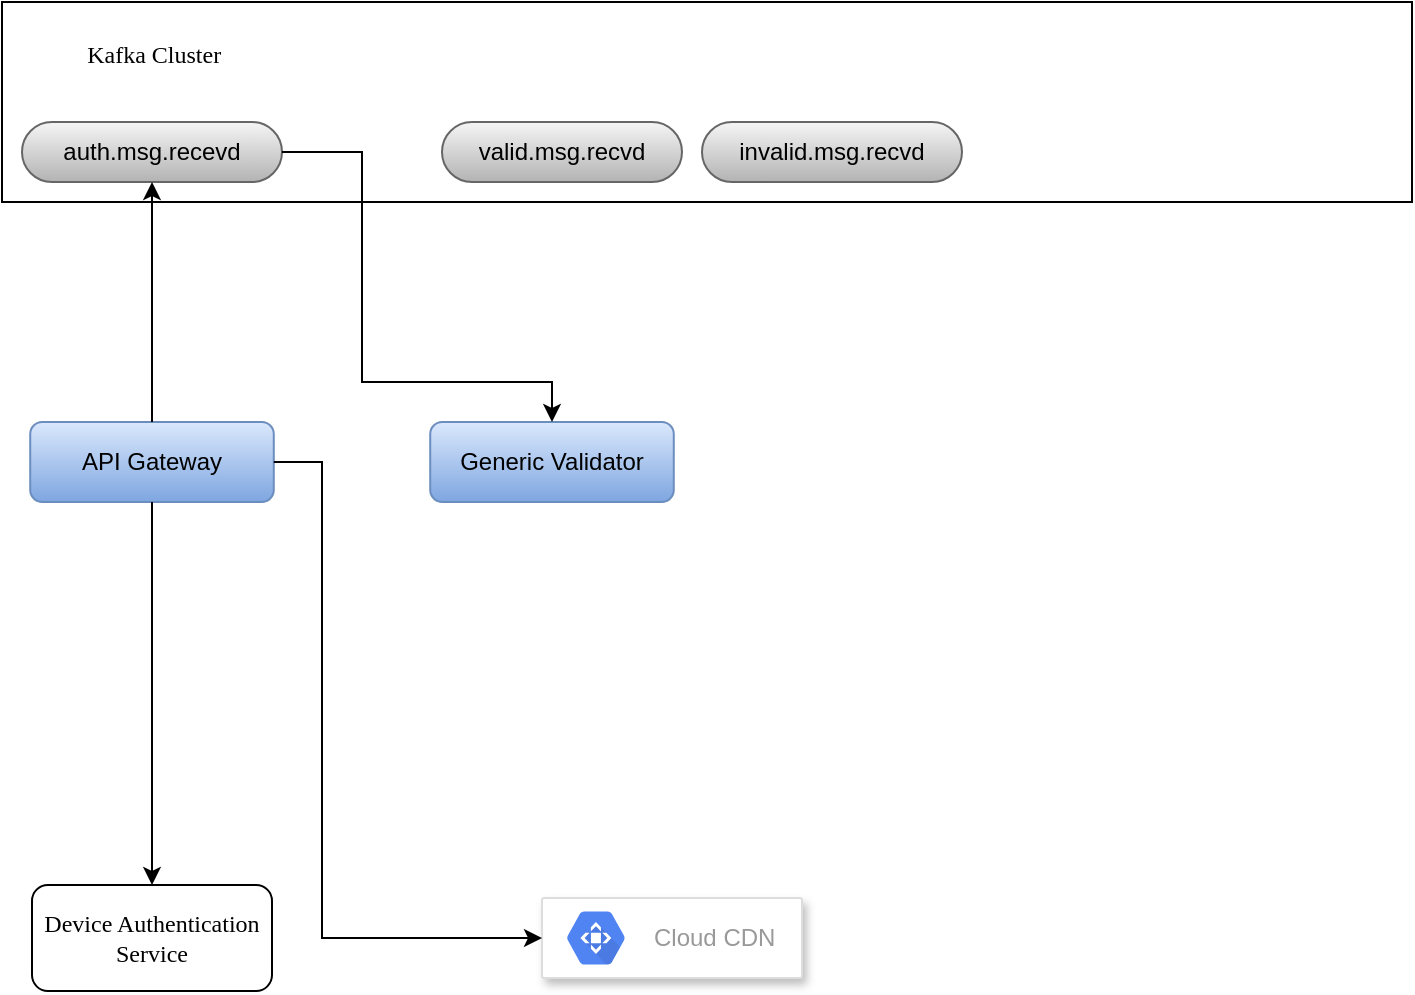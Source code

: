 <mxfile version="14.9.5" type="github" pages="2"><diagram id="2DMQRh_tjgX_4L5HRqkf" name="Page-1"><mxGraphModel dx="4825" dy="701" grid="1" gridSize="10" guides="1" tooltips="1" connect="1" arrows="1" fold="1" page="1" pageScale="1" pageWidth="850" pageHeight="1100" math="0" shadow="0"><root><mxCell id="0"/><mxCell id="1" parent="0"/><mxCell id="he5ctr_3XDEbDB4dP6HB-13" value="" style="group;gradientColor=#b3b3b3;fillColor=#f5f5f5;strokeColor=#666666;container=1;" vertex="1" connectable="0" parent="1"><mxGeometry x="-3280" y="190" width="705" height="100" as="geometry"/></mxCell><mxCell id="he5ctr_3XDEbDB4dP6HB-12" value="" style="rounded=0;whiteSpace=wrap;html=1;" vertex="1" parent="he5ctr_3XDEbDB4dP6HB-13"><mxGeometry width="705.0" height="100" as="geometry"/></mxCell><mxCell id="he5ctr_3XDEbDB4dP6HB-15" value="auth.msg.recevd" style="whiteSpace=wrap;html=1;rounded=1;arcSize=50;align=center;verticalAlign=middle;strokeWidth=1;autosize=1;spacing=4;treeFolding=1;treeMoving=1;newEdgeStyle={&quot;edgeStyle&quot;:&quot;entityRelationEdgeStyle&quot;,&quot;startArrow&quot;:&quot;none&quot;,&quot;endArrow&quot;:&quot;none&quot;,&quot;segment&quot;:10,&quot;curved&quot;:1};gradientColor=#b3b3b3;fillColor=#f5f5f5;strokeColor=#666666;" vertex="1" parent="he5ctr_3XDEbDB4dP6HB-13"><mxGeometry x="9.995" y="60" width="130" height="30" as="geometry"/></mxCell><mxCell id="he5ctr_3XDEbDB4dP6HB-10" value="Kafka Cluster" style="shape=image;verticalLabelPosition=middle;labelBackgroundColor=#ffffff;verticalAlign=middle;aspect=fixed;imageAspect=0;image=https://cdn.confluent.io/wp-content/uploads/kafka-icon-blue.jpg;labelPosition=right;align=left;fontFamily=Comic Sans MS;" vertex="1" parent="he5ctr_3XDEbDB4dP6HB-13"><mxGeometry x="10" y="10" width="30.61" height="30.61" as="geometry"/></mxCell><mxCell id="he5ctr_3XDEbDB4dP6HB-14" value="" style="group" vertex="1" connectable="0" parent="1"><mxGeometry x="-3270" y="390" width="130" height="50" as="geometry"/></mxCell><mxCell id="he5ctr_3XDEbDB4dP6HB-1" value="API Gateway" style="rounded=1;whiteSpace=wrap;html=1;gradientColor=#7ea6e0;fillColor=#dae8fc;strokeColor=#6c8ebf;" vertex="1" parent="he5ctr_3XDEbDB4dP6HB-14"><mxGeometry x="4.11" y="10" width="121.78" height="40" as="geometry"/></mxCell><mxCell id="he5ctr_3XDEbDB4dP6HB-7" value="" style="shape=image;verticalLabelPosition=bottom;labelBackgroundColor=#ffffff;verticalAlign=top;aspect=fixed;imageAspect=0;image=https://user-images.githubusercontent.com/33158051/103466606-760a4000-4d14-11eb-9941-2f3d00371471.png;" vertex="1" parent="he5ctr_3XDEbDB4dP6HB-14"><mxGeometry width="29.742" height="15.613" as="geometry"/></mxCell><mxCell id="he5ctr_3XDEbDB4dP6HB-17" value="valid.msg.recvd" style="whiteSpace=wrap;html=1;rounded=1;arcSize=50;align=center;verticalAlign=middle;strokeWidth=1;autosize=1;spacing=4;treeFolding=1;treeMoving=1;newEdgeStyle={&quot;edgeStyle&quot;:&quot;entityRelationEdgeStyle&quot;,&quot;startArrow&quot;:&quot;none&quot;,&quot;endArrow&quot;:&quot;none&quot;,&quot;segment&quot;:10,&quot;curved&quot;:1};gradientColor=#b3b3b3;fillColor=#f5f5f5;strokeColor=#666666;" vertex="1" parent="1"><mxGeometry x="-3060.005" y="250" width="120" height="30" as="geometry"/></mxCell><mxCell id="he5ctr_3XDEbDB4dP6HB-26" value="invalid.msg.recvd" style="whiteSpace=wrap;html=1;rounded=1;arcSize=50;align=center;verticalAlign=middle;strokeWidth=1;autosize=1;spacing=4;treeFolding=1;treeMoving=1;newEdgeStyle={&quot;edgeStyle&quot;:&quot;entityRelationEdgeStyle&quot;,&quot;startArrow&quot;:&quot;none&quot;,&quot;endArrow&quot;:&quot;none&quot;,&quot;segment&quot;:10,&quot;curved&quot;:1};gradientColor=#b3b3b3;fillColor=#f5f5f5;strokeColor=#666666;" vertex="1" parent="1"><mxGeometry x="-2930.005" y="250" width="130" height="30" as="geometry"/></mxCell><mxCell id="he5ctr_3XDEbDB4dP6HB-27" value="" style="group" vertex="1" connectable="0" parent="1"><mxGeometry x="-3070" y="390" width="130" height="50" as="geometry"/></mxCell><mxCell id="he5ctr_3XDEbDB4dP6HB-28" value="Generic Validator" style="rounded=1;whiteSpace=wrap;html=1;gradientColor=#7ea6e0;fillColor=#dae8fc;strokeColor=#6c8ebf;" vertex="1" parent="he5ctr_3XDEbDB4dP6HB-27"><mxGeometry x="4.11" y="10" width="121.78" height="40" as="geometry"/></mxCell><mxCell id="he5ctr_3XDEbDB4dP6HB-29" value="" style="shape=image;verticalLabelPosition=bottom;labelBackgroundColor=#ffffff;verticalAlign=top;aspect=fixed;imageAspect=0;image=https://user-images.githubusercontent.com/33158051/103466606-760a4000-4d14-11eb-9941-2f3d00371471.png;" vertex="1" parent="he5ctr_3XDEbDB4dP6HB-27"><mxGeometry width="29.742" height="15.613" as="geometry"/></mxCell><mxCell id="he5ctr_3XDEbDB4dP6HB-31" style="edgeStyle=orthogonalEdgeStyle;rounded=0;orthogonalLoop=1;jettySize=auto;html=1;entryX=0.5;entryY=0;entryDx=0;entryDy=0;" edge="1" parent="1" source="he5ctr_3XDEbDB4dP6HB-15" target="he5ctr_3XDEbDB4dP6HB-28"><mxGeometry relative="1" as="geometry"><Array as="points"><mxPoint x="-3100" y="265"/><mxPoint x="-3100" y="380"/><mxPoint x="-3005" y="380"/></Array></mxGeometry></mxCell><mxCell id="he5ctr_3XDEbDB4dP6HB-32" style="edgeStyle=orthogonalEdgeStyle;rounded=0;orthogonalLoop=1;jettySize=auto;html=1;" edge="1" parent="1" source="he5ctr_3XDEbDB4dP6HB-1" target="he5ctr_3XDEbDB4dP6HB-15"><mxGeometry relative="1" as="geometry"/></mxCell><mxCell id="he5ctr_3XDEbDB4dP6HB-37" value="" style="strokeColor=#dddddd;shadow=1;strokeWidth=1;rounded=1;absoluteArcSize=1;arcSize=2;comic=0;fontFamily=Comic Sans MS;" vertex="1" parent="1"><mxGeometry x="-3010" y="638" width="130" height="40" as="geometry"/></mxCell><mxCell id="he5ctr_3XDEbDB4dP6HB-38" value="Cloud  CDN" style="dashed=0;connectable=0;html=1;fillColor=#5184F3;strokeColor=none;shape=mxgraph.gcp2.hexIcon;prIcon=cloud_cdn;part=1;labelPosition=right;verticalLabelPosition=middle;align=left;verticalAlign=middle;spacingLeft=5;fontColor=#999999;fontSize=12;" vertex="1" parent="he5ctr_3XDEbDB4dP6HB-37"><mxGeometry y="0.5" width="44" height="39" relative="1" as="geometry"><mxPoint x="5" y="-19.5" as="offset"/></mxGeometry></mxCell><mxCell id="he5ctr_3XDEbDB4dP6HB-39" value="Device Authentication Service" style="rounded=1;whiteSpace=wrap;html=1;comic=0;fontFamily=Comic Sans MS;" vertex="1" parent="1"><mxGeometry x="-3265" y="631.5" width="120" height="53" as="geometry"/></mxCell><mxCell id="he5ctr_3XDEbDB4dP6HB-41" style="edgeStyle=orthogonalEdgeStyle;rounded=0;orthogonalLoop=1;jettySize=auto;html=1;entryX=0;entryY=0.5;entryDx=0;entryDy=0;fontFamily=Comic Sans MS;" edge="1" parent="1" source="he5ctr_3XDEbDB4dP6HB-1" target="he5ctr_3XDEbDB4dP6HB-37"><mxGeometry relative="1" as="geometry"><Array as="points"><mxPoint x="-3120" y="420"/><mxPoint x="-3120" y="658"/></Array></mxGeometry></mxCell><mxCell id="he5ctr_3XDEbDB4dP6HB-42" style="edgeStyle=orthogonalEdgeStyle;rounded=0;orthogonalLoop=1;jettySize=auto;html=1;fontFamily=Comic Sans MS;" edge="1" parent="1" source="he5ctr_3XDEbDB4dP6HB-1" target="he5ctr_3XDEbDB4dP6HB-39"><mxGeometry relative="1" as="geometry"/></mxCell></root></mxGraphModel></diagram><diagram id="aWmiFXpM45CYxDJkca2W" name="Page-2"><mxGraphModel dx="1422" dy="701" grid="1" gridSize="10" guides="1" tooltips="1" connect="1" arrows="1" fold="1" page="1" pageScale="1" pageWidth="850" pageHeight="1100" math="0" shadow="0"><root><mxCell id="pvOwhw8bZsIa1Vku44R1-0"/><mxCell id="pvOwhw8bZsIa1Vku44R1-1" parent="pvOwhw8bZsIa1Vku44R1-0"/></root></mxGraphModel></diagram></mxfile>